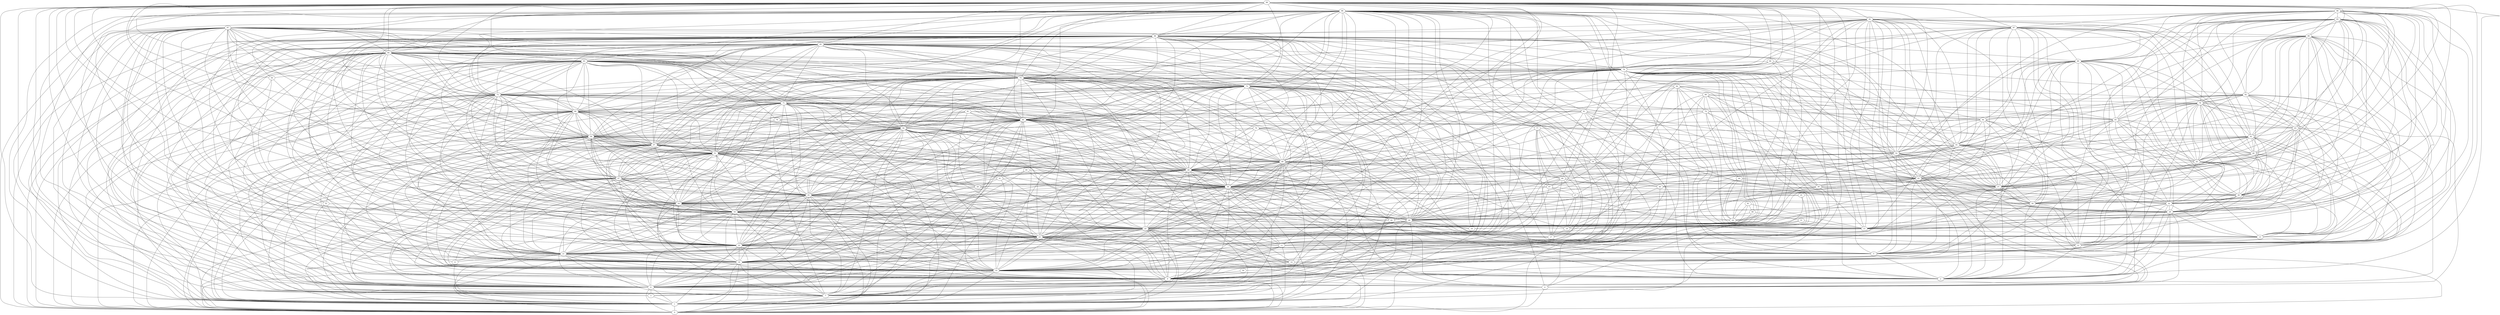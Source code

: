 digraph "sensornet-topology" {
label = "";
rankdir="BT";"0"->"1" [arrowhead = "both"] 
"0"->"4" [arrowhead = "both"] 
"0"->"7" [arrowhead = "both"] 
"0"->"8" [arrowhead = "both"] 
"0"->"9" [arrowhead = "both"] 
"0"->"10" [arrowhead = "both"] 
"0"->"16" [arrowhead = "both"] 
"0"->"21" [arrowhead = "both"] 
"0"->"22" [arrowhead = "both"] 
"0"->"23" [arrowhead = "both"] 
"0"->"25" [arrowhead = "both"] 
"0"->"33" [arrowhead = "both"] 
"0"->"34" [arrowhead = "both"] 
"0"->"35" [arrowhead = "both"] 
"0"->"38" [arrowhead = "both"] 
"0"->"47" [arrowhead = "both"] 
"0"->"51" [arrowhead = "both"] 
"0"->"54" [arrowhead = "both"] 
"0"->"55" [arrowhead = "both"] 
"0"->"57" [arrowhead = "both"] 
"0"->"58" [arrowhead = "both"] 
"0"->"59" [arrowhead = "both"] 
"0"->"60" [arrowhead = "both"] 
"0"->"66" [arrowhead = "both"] 
"0"->"71" [arrowhead = "both"] 
"0"->"72" [arrowhead = "both"] 
"0"->"73" [arrowhead = "both"] 
"0"->"75" [arrowhead = "both"] 
"0"->"83" [arrowhead = "both"] 
"0"->"84" [arrowhead = "both"] 
"0"->"85" [arrowhead = "both"] 
"0"->"88" [arrowhead = "both"] 
"0"->"97" [arrowhead = "both"] 
"1"->"3" [arrowhead = "both"] 
"1"->"7" [arrowhead = "both"] 
"1"->"8" [arrowhead = "both"] 
"1"->"9" [arrowhead = "both"] 
"1"->"10" [arrowhead = "both"] 
"1"->"11" [arrowhead = "both"] 
"1"->"16" [arrowhead = "both"] 
"1"->"21" [arrowhead = "both"] 
"1"->"22" [arrowhead = "both"] 
"1"->"23" [arrowhead = "both"] 
"1"->"25" [arrowhead = "both"] 
"1"->"26" [arrowhead = "both"] 
"1"->"33" [arrowhead = "both"] 
"1"->"34" [arrowhead = "both"] 
"1"->"35" [arrowhead = "both"] 
"1"->"38" [arrowhead = "both"] 
"1"->"41" [arrowhead = "both"] 
"1"->"47" [arrowhead = "both"] 
"1"->"48" [arrowhead = "both"] 
"1"->"49" [arrowhead = "both"] 
"1"->"57" [arrowhead = "both"] 
"1"->"58" [arrowhead = "both"] 
"1"->"59" [arrowhead = "both"] 
"1"->"60" [arrowhead = "both"] 
"1"->"61" [arrowhead = "both"] 
"1"->"66" [arrowhead = "both"] 
"1"->"71" [arrowhead = "both"] 
"1"->"72" [arrowhead = "both"] 
"1"->"73" [arrowhead = "both"] 
"1"->"75" [arrowhead = "both"] 
"1"->"76" [arrowhead = "both"] 
"1"->"83" [arrowhead = "both"] 
"1"->"84" [arrowhead = "both"] 
"1"->"85" [arrowhead = "both"] 
"1"->"88" [arrowhead = "both"] 
"1"->"97" [arrowhead = "both"] 
"1"->"98" [arrowhead = "both"] 
"1"->"99" [arrowhead = "both"] 
"2"->"5" [arrowhead = "both"] 
"2"->"10" [arrowhead = "both"] 
"2"->"12" [arrowhead = "both"] 
"2"->"25" [arrowhead = "both"] 
"2"->"26" [arrowhead = "both"] 
"2"->"28" [arrowhead = "both"] 
"2"->"30" [arrowhead = "both"] 
"2"->"32" [arrowhead = "both"] 
"2"->"37" [arrowhead = "both"] 
"2"->"38" [arrowhead = "both"] 
"2"->"42" [arrowhead = "both"] 
"2"->"48" [arrowhead = "both"] 
"2"->"49" [arrowhead = "both"] 
"2"->"55" [arrowhead = "both"] 
"2"->"60" [arrowhead = "both"] 
"2"->"62" [arrowhead = "both"] 
"2"->"75" [arrowhead = "both"] 
"2"->"76" [arrowhead = "both"] 
"2"->"80" [arrowhead = "both"] 
"2"->"87" [arrowhead = "both"] 
"2"->"88" [arrowhead = "both"] 
"2"->"92" [arrowhead = "both"] 
"2"->"98" [arrowhead = "both"] 
"2"->"99" [arrowhead = "both"] 
"3"->"6" [arrowhead = "both"] 
"3"->"8" [arrowhead = "both"] 
"3"->"51" [arrowhead = "both"] 
"3"->"56" [arrowhead = "both"] 
"3"->"94" [arrowhead = "both"] 
"3"->"95" [arrowhead = "both"] 
"4"->"9" [arrowhead = "both"] 
"4"->"20" [arrowhead = "both"] 
"4"->"23" [arrowhead = "both"] 
"4"->"28" [arrowhead = "both"] 
"4"->"31" [arrowhead = "both"] 
"4"->"40" [arrowhead = "both"] 
"4"->"42" [arrowhead = "both"] 
"4"->"52" [arrowhead = "both"] 
"4"->"59" [arrowhead = "both"] 
"4"->"70" [arrowhead = "both"] 
"4"->"73" [arrowhead = "both"] 
"4"->"78" [arrowhead = "both"] 
"4"->"92" [arrowhead = "both"] 
"5"->"12" [arrowhead = "both"] 
"5"->"25" [arrowhead = "both"] 
"5"->"26" [arrowhead = "both"] 
"5"->"30" [arrowhead = "both"] 
"5"->"37" [arrowhead = "both"] 
"5"->"38" [arrowhead = "both"] 
"5"->"42" [arrowhead = "both"] 
"5"->"44" [arrowhead = "both"] 
"5"->"48" [arrowhead = "both"] 
"5"->"49" [arrowhead = "both"] 
"5"->"52" [arrowhead = "both"] 
"5"->"62" [arrowhead = "both"] 
"5"->"72" [arrowhead = "both"] 
"5"->"75" [arrowhead = "both"] 
"5"->"76" [arrowhead = "both"] 
"5"->"80" [arrowhead = "both"] 
"5"->"87" [arrowhead = "both"] 
"5"->"88" [arrowhead = "both"] 
"5"->"92" [arrowhead = "both"] 
"5"->"98" [arrowhead = "both"] 
"5"->"99" [arrowhead = "both"] 
"6"->"21" [arrowhead = "both"] 
"6"->"33" [arrowhead = "both"] 
"6"->"51" [arrowhead = "both"] 
"6"->"53" [arrowhead = "both"] 
"7"->"8" [arrowhead = "both"] 
"7"->"9" [arrowhead = "both"] 
"7"->"10" [arrowhead = "both"] 
"7"->"16" [arrowhead = "both"] 
"7"->"21" [arrowhead = "both"] 
"7"->"22" [arrowhead = "both"] 
"7"->"23" [arrowhead = "both"] 
"7"->"25" [arrowhead = "both"] 
"7"->"26" [arrowhead = "both"] 
"7"->"33" [arrowhead = "both"] 
"7"->"34" [arrowhead = "both"] 
"7"->"35" [arrowhead = "both"] 
"7"->"38" [arrowhead = "both"] 
"7"->"47" [arrowhead = "both"] 
"7"->"48" [arrowhead = "both"] 
"7"->"49" [arrowhead = "both"] 
"7"->"51" [arrowhead = "both"] 
"7"->"58" [arrowhead = "both"] 
"7"->"59" [arrowhead = "both"] 
"7"->"60" [arrowhead = "both"] 
"7"->"66" [arrowhead = "both"] 
"7"->"71" [arrowhead = "both"] 
"7"->"72" [arrowhead = "both"] 
"7"->"73" [arrowhead = "both"] 
"7"->"75" [arrowhead = "both"] 
"7"->"76" [arrowhead = "both"] 
"7"->"77" [arrowhead = "both"] 
"7"->"83" [arrowhead = "both"] 
"7"->"84" [arrowhead = "both"] 
"7"->"85" [arrowhead = "both"] 
"7"->"88" [arrowhead = "both"] 
"7"->"97" [arrowhead = "both"] 
"7"->"98" [arrowhead = "both"] 
"7"->"99" [arrowhead = "both"] 
"8"->"9" [arrowhead = "both"] 
"8"->"10" [arrowhead = "both"] 
"8"->"16" [arrowhead = "both"] 
"8"->"20" [arrowhead = "both"] 
"8"->"21" [arrowhead = "both"] 
"8"->"22" [arrowhead = "both"] 
"8"->"23" [arrowhead = "both"] 
"8"->"25" [arrowhead = "both"] 
"8"->"29" [arrowhead = "both"] 
"8"->"33" [arrowhead = "both"] 
"8"->"34" [arrowhead = "both"] 
"8"->"35" [arrowhead = "both"] 
"8"->"38" [arrowhead = "both"] 
"8"->"47" [arrowhead = "both"] 
"8"->"48" [arrowhead = "both"] 
"8"->"49" [arrowhead = "both"] 
"8"->"51" [arrowhead = "both"] 
"8"->"53" [arrowhead = "both"] 
"8"->"57" [arrowhead = "both"] 
"8"->"59" [arrowhead = "both"] 
"8"->"60" [arrowhead = "both"] 
"8"->"66" [arrowhead = "both"] 
"8"->"70" [arrowhead = "both"] 
"8"->"71" [arrowhead = "both"] 
"8"->"72" [arrowhead = "both"] 
"8"->"73" [arrowhead = "both"] 
"8"->"75" [arrowhead = "both"] 
"8"->"78" [arrowhead = "both"] 
"8"->"83" [arrowhead = "both"] 
"8"->"84" [arrowhead = "both"] 
"8"->"85" [arrowhead = "both"] 
"8"->"87" [arrowhead = "both"] 
"8"->"88" [arrowhead = "both"] 
"8"->"97" [arrowhead = "both"] 
"8"->"98" [arrowhead = "both"] 
"8"->"99" [arrowhead = "both"] 
"9"->"10" [arrowhead = "both"] 
"9"->"11" [arrowhead = "both"] 
"9"->"14" [arrowhead = "both"] 
"9"->"16" [arrowhead = "both"] 
"9"->"21" [arrowhead = "both"] 
"9"->"22" [arrowhead = "both"] 
"9"->"23" [arrowhead = "both"] 
"9"->"25" [arrowhead = "both"] 
"9"->"26" [arrowhead = "both"] 
"9"->"33" [arrowhead = "both"] 
"9"->"34" [arrowhead = "both"] 
"9"->"35" [arrowhead = "both"] 
"9"->"38" [arrowhead = "both"] 
"9"->"47" [arrowhead = "both"] 
"9"->"48" [arrowhead = "both"] 
"9"->"49" [arrowhead = "both"] 
"9"->"50" [arrowhead = "both"] 
"9"->"51" [arrowhead = "both"] 
"9"->"54" [arrowhead = "both"] 
"9"->"57" [arrowhead = "both"] 
"9"->"58" [arrowhead = "both"] 
"9"->"60" [arrowhead = "both"] 
"9"->"61" [arrowhead = "both"] 
"9"->"63" [arrowhead = "both"] 
"9"->"64" [arrowhead = "both"] 
"9"->"66" [arrowhead = "both"] 
"9"->"71" [arrowhead = "both"] 
"9"->"72" [arrowhead = "both"] 
"9"->"73" [arrowhead = "both"] 
"9"->"75" [arrowhead = "both"] 
"9"->"76" [arrowhead = "both"] 
"9"->"83" [arrowhead = "both"] 
"9"->"84" [arrowhead = "both"] 
"9"->"85" [arrowhead = "both"] 
"9"->"88" [arrowhead = "both"] 
"9"->"97" [arrowhead = "both"] 
"9"->"98" [arrowhead = "both"] 
"9"->"99" [arrowhead = "both"] 
"10"->"11" [arrowhead = "both"] 
"10"->"16" [arrowhead = "both"] 
"10"->"17" [arrowhead = "both"] 
"10"->"21" [arrowhead = "both"] 
"10"->"22" [arrowhead = "both"] 
"10"->"23" [arrowhead = "both"] 
"10"->"25" [arrowhead = "both"] 
"10"->"26" [arrowhead = "both"] 
"10"->"33" [arrowhead = "both"] 
"10"->"34" [arrowhead = "both"] 
"10"->"35" [arrowhead = "both"] 
"10"->"38" [arrowhead = "both"] 
"10"->"41" [arrowhead = "both"] 
"10"->"47" [arrowhead = "both"] 
"10"->"48" [arrowhead = "both"] 
"10"->"49" [arrowhead = "both"] 
"10"->"51" [arrowhead = "both"] 
"10"->"52" [arrowhead = "both"] 
"10"->"57" [arrowhead = "both"] 
"10"->"58" [arrowhead = "both"] 
"10"->"59" [arrowhead = "both"] 
"10"->"61" [arrowhead = "both"] 
"10"->"66" [arrowhead = "both"] 
"10"->"68" [arrowhead = "both"] 
"10"->"71" [arrowhead = "both"] 
"10"->"72" [arrowhead = "both"] 
"10"->"73" [arrowhead = "both"] 
"10"->"75" [arrowhead = "both"] 
"10"->"76" [arrowhead = "both"] 
"10"->"83" [arrowhead = "both"] 
"10"->"84" [arrowhead = "both"] 
"10"->"85" [arrowhead = "both"] 
"10"->"88" [arrowhead = "both"] 
"10"->"97" [arrowhead = "both"] 
"10"->"98" [arrowhead = "both"] 
"10"->"99" [arrowhead = "both"] 
"11"->"15" [arrowhead = "both"] 
"11"->"23" [arrowhead = "both"] 
"11"->"32" [arrowhead = "both"] 
"11"->"48" [arrowhead = "both"] 
"11"->"51" [arrowhead = "both"] 
"11"->"59" [arrowhead = "both"] 
"11"->"60" [arrowhead = "both"] 
"11"->"73" [arrowhead = "both"] 
"11"->"86" [arrowhead = "both"] 
"11"->"92" [arrowhead = "both"] 
"11"->"98" [arrowhead = "both"] 
"12"->"13" [arrowhead = "both"] 
"12"->"27" [arrowhead = "both"] 
"12"->"30" [arrowhead = "both"] 
"12"->"36" [arrowhead = "both"] 
"12"->"37" [arrowhead = "both"] 
"12"->"42" [arrowhead = "both"] 
"12"->"43" [arrowhead = "both"] 
"12"->"46" [arrowhead = "both"] 
"12"->"52" [arrowhead = "both"] 
"12"->"55" [arrowhead = "both"] 
"12"->"63" [arrowhead = "both"] 
"12"->"80" [arrowhead = "both"] 
"12"->"85" [arrowhead = "both"] 
"12"->"86" [arrowhead = "both"] 
"12"->"87" [arrowhead = "both"] 
"12"->"91" [arrowhead = "both"] 
"12"->"92" [arrowhead = "both"] 
"12"->"93" [arrowhead = "both"] 
"12"->"96" [arrowhead = "both"] 
"13"->"15" [arrowhead = "both"] 
"13"->"28" [arrowhead = "both"] 
"13"->"29" [arrowhead = "both"] 
"13"->"32" [arrowhead = "both"] 
"13"->"36" [arrowhead = "both"] 
"13"->"38" [arrowhead = "both"] 
"13"->"43" [arrowhead = "both"] 
"13"->"46" [arrowhead = "both"] 
"13"->"62" [arrowhead = "both"] 
"13"->"65" [arrowhead = "both"] 
"13"->"71" [arrowhead = "both"] 
"13"->"78" [arrowhead = "both"] 
"13"->"82" [arrowhead = "both"] 
"13"->"84" [arrowhead = "both"] 
"13"->"86" [arrowhead = "both"] 
"13"->"93" [arrowhead = "both"] 
"13"->"96" [arrowhead = "both"] 
"14"->"21" [arrowhead = "both"] 
"14"->"23" [arrowhead = "both"] 
"14"->"28" [arrowhead = "both"] 
"14"->"32" [arrowhead = "both"] 
"14"->"43" [arrowhead = "both"] 
"14"->"59" [arrowhead = "both"] 
"14"->"60" [arrowhead = "both"] 
"14"->"71" [arrowhead = "both"] 
"14"->"73" [arrowhead = "both"] 
"14"->"78" [arrowhead = "both"] 
"14"->"93" [arrowhead = "both"] 
"15"->"24" [arrowhead = "both"] 
"15"->"28" [arrowhead = "both"] 
"15"->"31" [arrowhead = "both"] 
"15"->"32" [arrowhead = "both"] 
"15"->"33" [arrowhead = "both"] 
"15"->"36" [arrowhead = "both"] 
"15"->"39" [arrowhead = "both"] 
"15"->"43" [arrowhead = "both"] 
"15"->"44" [arrowhead = "both"] 
"15"->"63" [arrowhead = "both"] 
"15"->"66" [arrowhead = "both"] 
"15"->"74" [arrowhead = "both"] 
"15"->"78" [arrowhead = "both"] 
"15"->"81" [arrowhead = "both"] 
"15"->"82" [arrowhead = "both"] 
"15"->"86" [arrowhead = "both"] 
"15"->"89" [arrowhead = "both"] 
"15"->"92" [arrowhead = "both"] 
"15"->"93" [arrowhead = "both"] 
"15"->"94" [arrowhead = "both"] 
"15"->"99" [arrowhead = "both"] 
"16"->"21" [arrowhead = "both"] 
"16"->"22" [arrowhead = "both"] 
"16"->"23" [arrowhead = "both"] 
"16"->"25" [arrowhead = "both"] 
"16"->"26" [arrowhead = "both"] 
"16"->"29" [arrowhead = "both"] 
"16"->"33" [arrowhead = "both"] 
"16"->"34" [arrowhead = "both"] 
"16"->"35" [arrowhead = "both"] 
"16"->"38" [arrowhead = "both"] 
"16"->"39" [arrowhead = "both"] 
"16"->"47" [arrowhead = "both"] 
"16"->"48" [arrowhead = "both"] 
"16"->"49" [arrowhead = "both"] 
"16"->"51" [arrowhead = "both"] 
"16"->"57" [arrowhead = "both"] 
"16"->"58" [arrowhead = "both"] 
"16"->"59" [arrowhead = "both"] 
"16"->"60" [arrowhead = "both"] 
"16"->"71" [arrowhead = "both"] 
"16"->"72" [arrowhead = "both"] 
"16"->"73" [arrowhead = "both"] 
"16"->"75" [arrowhead = "both"] 
"16"->"76" [arrowhead = "both"] 
"16"->"78" [arrowhead = "both"] 
"16"->"83" [arrowhead = "both"] 
"16"->"84" [arrowhead = "both"] 
"16"->"85" [arrowhead = "both"] 
"16"->"88" [arrowhead = "both"] 
"16"->"97" [arrowhead = "both"] 
"16"->"98" [arrowhead = "both"] 
"16"->"99" [arrowhead = "both"] 
"17"->"19" [arrowhead = "both"] 
"17"->"25" [arrowhead = "both"] 
"17"->"27" [arrowhead = "both"] 
"17"->"45" [arrowhead = "both"] 
"17"->"69" [arrowhead = "both"] 
"17"->"77" [arrowhead = "both"] 
"17"->"94" [arrowhead = "both"] 
"17"->"95" [arrowhead = "both"] 
"18"->"26" [arrowhead = "both"] 
"18"->"31" [arrowhead = "both"] 
"18"->"75" [arrowhead = "both"] 
"18"->"81" [arrowhead = "both"] 
"18"->"85" [arrowhead = "both"] 
"18"->"91" [arrowhead = "both"] 
"19"->"20" [arrowhead = "both"] 
"19"->"27" [arrowhead = "both"] 
"19"->"36" [arrowhead = "both"] 
"19"->"40" [arrowhead = "both"] 
"19"->"67" [arrowhead = "both"] 
"19"->"70" [arrowhead = "both"] 
"19"->"77" [arrowhead = "both"] 
"19"->"82" [arrowhead = "both"] 
"19"->"90" [arrowhead = "both"] 
"20"->"33" [arrowhead = "both"] 
"20"->"48" [arrowhead = "both"] 
"20"->"54" [arrowhead = "both"] 
"20"->"58" [arrowhead = "both"] 
"20"->"63" [arrowhead = "both"] 
"20"->"69" [arrowhead = "both"] 
"20"->"83" [arrowhead = "both"] 
"20"->"96" [arrowhead = "both"] 
"21"->"22" [arrowhead = "both"] 
"21"->"23" [arrowhead = "both"] 
"21"->"25" [arrowhead = "both"] 
"21"->"33" [arrowhead = "both"] 
"21"->"34" [arrowhead = "both"] 
"21"->"35" [arrowhead = "both"] 
"21"->"38" [arrowhead = "both"] 
"21"->"47" [arrowhead = "both"] 
"21"->"51" [arrowhead = "both"] 
"21"->"57" [arrowhead = "both"] 
"21"->"58" [arrowhead = "both"] 
"21"->"59" [arrowhead = "both"] 
"21"->"60" [arrowhead = "both"] 
"21"->"64" [arrowhead = "both"] 
"21"->"66" [arrowhead = "both"] 
"21"->"72" [arrowhead = "both"] 
"21"->"73" [arrowhead = "both"] 
"21"->"75" [arrowhead = "both"] 
"21"->"80" [arrowhead = "both"] 
"21"->"83" [arrowhead = "both"] 
"21"->"84" [arrowhead = "both"] 
"21"->"85" [arrowhead = "both"] 
"21"->"88" [arrowhead = "both"] 
"21"->"97" [arrowhead = "both"] 
"22"->"23" [arrowhead = "both"] 
"22"->"25" [arrowhead = "both"] 
"22"->"26" [arrowhead = "both"] 
"22"->"33" [arrowhead = "both"] 
"22"->"34" [arrowhead = "both"] 
"22"->"35" [arrowhead = "both"] 
"22"->"38" [arrowhead = "both"] 
"22"->"47" [arrowhead = "both"] 
"22"->"48" [arrowhead = "both"] 
"22"->"49" [arrowhead = "both"] 
"22"->"51" [arrowhead = "both"] 
"22"->"57" [arrowhead = "both"] 
"22"->"58" [arrowhead = "both"] 
"22"->"59" [arrowhead = "both"] 
"22"->"60" [arrowhead = "both"] 
"22"->"66" [arrowhead = "both"] 
"22"->"69" [arrowhead = "both"] 
"22"->"71" [arrowhead = "both"] 
"22"->"73" [arrowhead = "both"] 
"22"->"75" [arrowhead = "both"] 
"22"->"76" [arrowhead = "both"] 
"22"->"83" [arrowhead = "both"] 
"22"->"84" [arrowhead = "both"] 
"22"->"85" [arrowhead = "both"] 
"22"->"88" [arrowhead = "both"] 
"22"->"89" [arrowhead = "both"] 
"22"->"91" [arrowhead = "both"] 
"22"->"97" [arrowhead = "both"] 
"22"->"98" [arrowhead = "both"] 
"22"->"99" [arrowhead = "both"] 
"23"->"25" [arrowhead = "both"] 
"23"->"26" [arrowhead = "both"] 
"23"->"33" [arrowhead = "both"] 
"23"->"34" [arrowhead = "both"] 
"23"->"35" [arrowhead = "both"] 
"23"->"38" [arrowhead = "both"] 
"23"->"45" [arrowhead = "both"] 
"23"->"47" [arrowhead = "both"] 
"23"->"48" [arrowhead = "both"] 
"23"->"49" [arrowhead = "both"] 
"23"->"51" [arrowhead = "both"] 
"23"->"54" [arrowhead = "both"] 
"23"->"57" [arrowhead = "both"] 
"23"->"58" [arrowhead = "both"] 
"23"->"59" [arrowhead = "both"] 
"23"->"60" [arrowhead = "both"] 
"23"->"61" [arrowhead = "both"] 
"23"->"64" [arrowhead = "both"] 
"23"->"66" [arrowhead = "both"] 
"23"->"71" [arrowhead = "both"] 
"23"->"72" [arrowhead = "both"] 
"23"->"75" [arrowhead = "both"] 
"23"->"76" [arrowhead = "both"] 
"23"->"83" [arrowhead = "both"] 
"23"->"84" [arrowhead = "both"] 
"23"->"85" [arrowhead = "both"] 
"23"->"88" [arrowhead = "both"] 
"23"->"94" [arrowhead = "both"] 
"23"->"97" [arrowhead = "both"] 
"23"->"98" [arrowhead = "both"] 
"23"->"99" [arrowhead = "both"] 
"24"->"28" [arrowhead = "both"] 
"24"->"34" [arrowhead = "both"] 
"24"->"39" [arrowhead = "both"] 
"24"->"44" [arrowhead = "both"] 
"24"->"51" [arrowhead = "both"] 
"24"->"65" [arrowhead = "both"] 
"24"->"78" [arrowhead = "both"] 
"24"->"81" [arrowhead = "both"] 
"24"->"89" [arrowhead = "both"] 
"24"->"94" [arrowhead = "both"] 
"25"->"26" [arrowhead = "both"] 
"25"->"33" [arrowhead = "both"] 
"25"->"34" [arrowhead = "both"] 
"25"->"35" [arrowhead = "both"] 
"25"->"38" [arrowhead = "both"] 
"25"->"42" [arrowhead = "both"] 
"25"->"47" [arrowhead = "both"] 
"25"->"48" [arrowhead = "both"] 
"25"->"49" [arrowhead = "both"] 
"25"->"51" [arrowhead = "both"] 
"25"->"52" [arrowhead = "both"] 
"25"->"55" [arrowhead = "both"] 
"25"->"57" [arrowhead = "both"] 
"25"->"58" [arrowhead = "both"] 
"25"->"59" [arrowhead = "both"] 
"25"->"60" [arrowhead = "both"] 
"25"->"66" [arrowhead = "both"] 
"25"->"67" [arrowhead = "both"] 
"25"->"71" [arrowhead = "both"] 
"25"->"72" [arrowhead = "both"] 
"25"->"73" [arrowhead = "both"] 
"25"->"76" [arrowhead = "both"] 
"25"->"83" [arrowhead = "both"] 
"25"->"84" [arrowhead = "both"] 
"25"->"85" [arrowhead = "both"] 
"25"->"88" [arrowhead = "both"] 
"25"->"90" [arrowhead = "both"] 
"25"->"92" [arrowhead = "both"] 
"25"->"97" [arrowhead = "both"] 
"25"->"98" [arrowhead = "both"] 
"25"->"99" [arrowhead = "both"] 
"26"->"30" [arrowhead = "both"] 
"26"->"33" [arrowhead = "both"] 
"26"->"35" [arrowhead = "both"] 
"26"->"37" [arrowhead = "both"] 
"26"->"38" [arrowhead = "both"] 
"26"->"39" [arrowhead = "both"] 
"26"->"42" [arrowhead = "both"] 
"26"->"48" [arrowhead = "both"] 
"26"->"49" [arrowhead = "both"] 
"26"->"51" [arrowhead = "both"] 
"26"->"52" [arrowhead = "both"] 
"26"->"55" [arrowhead = "both"] 
"26"->"57" [arrowhead = "both"] 
"26"->"59" [arrowhead = "both"] 
"26"->"60" [arrowhead = "both"] 
"26"->"66" [arrowhead = "both"] 
"26"->"68" [arrowhead = "both"] 
"26"->"72" [arrowhead = "both"] 
"26"->"73" [arrowhead = "both"] 
"26"->"75" [arrowhead = "both"] 
"26"->"80" [arrowhead = "both"] 
"26"->"83" [arrowhead = "both"] 
"26"->"85" [arrowhead = "both"] 
"26"->"87" [arrowhead = "both"] 
"26"->"88" [arrowhead = "both"] 
"26"->"92" [arrowhead = "both"] 
"26"->"98" [arrowhead = "both"] 
"26"->"99" [arrowhead = "both"] 
"27"->"38" [arrowhead = "both"] 
"27"->"62" [arrowhead = "both"] 
"27"->"67" [arrowhead = "both"] 
"27"->"69" [arrowhead = "both"] 
"27"->"89" [arrowhead = "both"] 
"28"->"32" [arrowhead = "both"] 
"28"->"36" [arrowhead = "both"] 
"28"->"39" [arrowhead = "both"] 
"28"->"43" [arrowhead = "both"] 
"28"->"46" [arrowhead = "both"] 
"28"->"53" [arrowhead = "both"] 
"28"->"54" [arrowhead = "both"] 
"28"->"58" [arrowhead = "both"] 
"28"->"63" [arrowhead = "both"] 
"28"->"64" [arrowhead = "both"] 
"28"->"65" [arrowhead = "both"] 
"28"->"74" [arrowhead = "both"] 
"28"->"82" [arrowhead = "both"] 
"28"->"86" [arrowhead = "both"] 
"28"->"89" [arrowhead = "both"] 
"28"->"93" [arrowhead = "both"] 
"28"->"96" [arrowhead = "both"] 
"29"->"41" [arrowhead = "both"] 
"29"->"47" [arrowhead = "both"] 
"29"->"58" [arrowhead = "both"] 
"29"->"59" [arrowhead = "both"] 
"29"->"63" [arrowhead = "both"] 
"29"->"80" [arrowhead = "both"] 
"29"->"91" [arrowhead = "both"] 
"30"->"36" [arrowhead = "both"] 
"30"->"37" [arrowhead = "both"] 
"30"->"38" [arrowhead = "both"] 
"30"->"42" [arrowhead = "both"] 
"30"->"43" [arrowhead = "both"] 
"30"->"46" [arrowhead = "both"] 
"30"->"52" [arrowhead = "both"] 
"30"->"55" [arrowhead = "both"] 
"30"->"62" [arrowhead = "both"] 
"30"->"66" [arrowhead = "both"] 
"30"->"76" [arrowhead = "both"] 
"30"->"86" [arrowhead = "both"] 
"30"->"87" [arrowhead = "both"] 
"30"->"92" [arrowhead = "both"] 
"30"->"93" [arrowhead = "both"] 
"30"->"96" [arrowhead = "both"] 
"31"->"68" [arrowhead = "both"] 
"32"->"36" [arrowhead = "both"] 
"32"->"40" [arrowhead = "both"] 
"32"->"43" [arrowhead = "both"] 
"32"->"46" [arrowhead = "both"] 
"32"->"52" [arrowhead = "both"] 
"32"->"61" [arrowhead = "both"] 
"32"->"63" [arrowhead = "both"] 
"32"->"64" [arrowhead = "both"] 
"32"->"65" [arrowhead = "both"] 
"32"->"71" [arrowhead = "both"] 
"32"->"78" [arrowhead = "both"] 
"32"->"86" [arrowhead = "both"] 
"32"->"93" [arrowhead = "both"] 
"32"->"96" [arrowhead = "both"] 
"33"->"34" [arrowhead = "both"] 
"33"->"35" [arrowhead = "both"] 
"33"->"38" [arrowhead = "both"] 
"33"->"47" [arrowhead = "both"] 
"33"->"48" [arrowhead = "both"] 
"33"->"49" [arrowhead = "both"] 
"33"->"51" [arrowhead = "both"] 
"33"->"56" [arrowhead = "both"] 
"33"->"57" [arrowhead = "both"] 
"33"->"58" [arrowhead = "both"] 
"33"->"59" [arrowhead = "both"] 
"33"->"60" [arrowhead = "both"] 
"33"->"65" [arrowhead = "both"] 
"33"->"66" [arrowhead = "both"] 
"33"->"70" [arrowhead = "both"] 
"33"->"71" [arrowhead = "both"] 
"33"->"72" [arrowhead = "both"] 
"33"->"73" [arrowhead = "both"] 
"33"->"75" [arrowhead = "both"] 
"33"->"76" [arrowhead = "both"] 
"33"->"84" [arrowhead = "both"] 
"33"->"85" [arrowhead = "both"] 
"33"->"88" [arrowhead = "both"] 
"33"->"97" [arrowhead = "both"] 
"33"->"98" [arrowhead = "both"] 
"33"->"99" [arrowhead = "both"] 
"34"->"35" [arrowhead = "both"] 
"34"->"38" [arrowhead = "both"] 
"34"->"45" [arrowhead = "both"] 
"34"->"47" [arrowhead = "both"] 
"34"->"48" [arrowhead = "both"] 
"34"->"49" [arrowhead = "both"] 
"34"->"51" [arrowhead = "both"] 
"34"->"57" [arrowhead = "both"] 
"34"->"58" [arrowhead = "both"] 
"34"->"59" [arrowhead = "both"] 
"34"->"60" [arrowhead = "both"] 
"34"->"66" [arrowhead = "both"] 
"34"->"71" [arrowhead = "both"] 
"34"->"72" [arrowhead = "both"] 
"34"->"73" [arrowhead = "both"] 
"34"->"74" [arrowhead = "both"] 
"34"->"75" [arrowhead = "both"] 
"34"->"83" [arrowhead = "both"] 
"34"->"85" [arrowhead = "both"] 
"34"->"88" [arrowhead = "both"] 
"34"->"97" [arrowhead = "both"] 
"34"->"98" [arrowhead = "both"] 
"34"->"99" [arrowhead = "both"] 
"35"->"38" [arrowhead = "both"] 
"35"->"41" [arrowhead = "both"] 
"35"->"47" [arrowhead = "both"] 
"35"->"48" [arrowhead = "both"] 
"35"->"49" [arrowhead = "both"] 
"35"->"51" [arrowhead = "both"] 
"35"->"57" [arrowhead = "both"] 
"35"->"58" [arrowhead = "both"] 
"35"->"59" [arrowhead = "both"] 
"35"->"60" [arrowhead = "both"] 
"35"->"66" [arrowhead = "both"] 
"35"->"71" [arrowhead = "both"] 
"35"->"72" [arrowhead = "both"] 
"35"->"73" [arrowhead = "both"] 
"35"->"75" [arrowhead = "both"] 
"35"->"76" [arrowhead = "both"] 
"35"->"83" [arrowhead = "both"] 
"35"->"84" [arrowhead = "both"] 
"35"->"88" [arrowhead = "both"] 
"35"->"97" [arrowhead = "both"] 
"35"->"98" [arrowhead = "both"] 
"35"->"99" [arrowhead = "both"] 
"36"->"37" [arrowhead = "both"] 
"36"->"39" [arrowhead = "both"] 
"36"->"43" [arrowhead = "both"] 
"36"->"46" [arrowhead = "both"] 
"36"->"62" [arrowhead = "both"] 
"36"->"63" [arrowhead = "both"] 
"36"->"65" [arrowhead = "both"] 
"36"->"69" [arrowhead = "both"] 
"36"->"78" [arrowhead = "both"] 
"36"->"80" [arrowhead = "both"] 
"36"->"82" [arrowhead = "both"] 
"36"->"87" [arrowhead = "both"] 
"36"->"93" [arrowhead = "both"] 
"36"->"96" [arrowhead = "both"] 
"37"->"41" [arrowhead = "both"] 
"37"->"42" [arrowhead = "both"] 
"37"->"43" [arrowhead = "both"] 
"37"->"46" [arrowhead = "both"] 
"37"->"48" [arrowhead = "both"] 
"37"->"49" [arrowhead = "both"] 
"37"->"52" [arrowhead = "both"] 
"37"->"55" [arrowhead = "both"] 
"37"->"62" [arrowhead = "both"] 
"37"->"76" [arrowhead = "both"] 
"37"->"80" [arrowhead = "both"] 
"37"->"86" [arrowhead = "both"] 
"37"->"88" [arrowhead = "both"] 
"37"->"91" [arrowhead = "both"] 
"37"->"92" [arrowhead = "both"] 
"37"->"93" [arrowhead = "both"] 
"37"->"96" [arrowhead = "both"] 
"37"->"98" [arrowhead = "both"] 
"37"->"99" [arrowhead = "both"] 
"38"->"42" [arrowhead = "both"] 
"38"->"47" [arrowhead = "both"] 
"38"->"48" [arrowhead = "both"] 
"38"->"49" [arrowhead = "both"] 
"38"->"51" [arrowhead = "both"] 
"38"->"52" [arrowhead = "both"] 
"38"->"55" [arrowhead = "both"] 
"38"->"57" [arrowhead = "both"] 
"38"->"58" [arrowhead = "both"] 
"38"->"59" [arrowhead = "both"] 
"38"->"60" [arrowhead = "both"] 
"38"->"66" [arrowhead = "both"] 
"38"->"71" [arrowhead = "both"] 
"38"->"72" [arrowhead = "both"] 
"38"->"73" [arrowhead = "both"] 
"38"->"74" [arrowhead = "both"] 
"38"->"75" [arrowhead = "both"] 
"38"->"76" [arrowhead = "both"] 
"38"->"77" [arrowhead = "both"] 
"38"->"80" [arrowhead = "both"] 
"38"->"83" [arrowhead = "both"] 
"38"->"84" [arrowhead = "both"] 
"38"->"85" [arrowhead = "both"] 
"38"->"92" [arrowhead = "both"] 
"38"->"97" [arrowhead = "both"] 
"38"->"98" [arrowhead = "both"] 
"38"->"99" [arrowhead = "both"] 
"39"->"42" [arrowhead = "both"] 
"39"->"44" [arrowhead = "both"] 
"39"->"65" [arrowhead = "both"] 
"39"->"74" [arrowhead = "both"] 
"39"->"78" [arrowhead = "both"] 
"39"->"94" [arrowhead = "both"] 
"40"->"49" [arrowhead = "both"] 
"40"->"54" [arrowhead = "both"] 
"40"->"69" [arrowhead = "both"] 
"40"->"82" [arrowhead = "both"] 
"40"->"93" [arrowhead = "both"] 
"41"->"60" [arrowhead = "both"] 
"41"->"79" [arrowhead = "both"] 
"41"->"95" [arrowhead = "both"] 
"42"->"46" [arrowhead = "both"] 
"42"->"48" [arrowhead = "both"] 
"42"->"49" [arrowhead = "both"] 
"42"->"52" [arrowhead = "both"] 
"42"->"54" [arrowhead = "both"] 
"42"->"55" [arrowhead = "both"] 
"42"->"62" [arrowhead = "both"] 
"42"->"75" [arrowhead = "both"] 
"42"->"76" [arrowhead = "both"] 
"42"->"80" [arrowhead = "both"] 
"42"->"87" [arrowhead = "both"] 
"42"->"88" [arrowhead = "both"] 
"42"->"96" [arrowhead = "both"] 
"42"->"98" [arrowhead = "both"] 
"42"->"99" [arrowhead = "both"] 
"43"->"46" [arrowhead = "both"] 
"43"->"62" [arrowhead = "both"] 
"43"->"63" [arrowhead = "both"] 
"43"->"64" [arrowhead = "both"] 
"43"->"65" [arrowhead = "both"] 
"43"->"78" [arrowhead = "both"] 
"43"->"80" [arrowhead = "both"] 
"43"->"82" [arrowhead = "both"] 
"43"->"86" [arrowhead = "both"] 
"43"->"87" [arrowhead = "both"] 
"43"->"89" [arrowhead = "both"] 
"43"->"96" [arrowhead = "both"] 
"44"->"65" [arrowhead = "both"] 
"44"->"74" [arrowhead = "both"] 
"44"->"89" [arrowhead = "both"] 
"45"->"62" [arrowhead = "both"] 
"45"->"67" [arrowhead = "both"] 
"46"->"55" [arrowhead = "both"] 
"46"->"62" [arrowhead = "both"] 
"46"->"63" [arrowhead = "both"] 
"46"->"78" [arrowhead = "both"] 
"46"->"80" [arrowhead = "both"] 
"46"->"82" [arrowhead = "both"] 
"46"->"86" [arrowhead = "both"] 
"46"->"87" [arrowhead = "both"] 
"46"->"92" [arrowhead = "both"] 
"46"->"93" [arrowhead = "both"] 
"47"->"48" [arrowhead = "both"] 
"47"->"51" [arrowhead = "both"] 
"47"->"57" [arrowhead = "both"] 
"47"->"58" [arrowhead = "both"] 
"47"->"59" [arrowhead = "both"] 
"47"->"60" [arrowhead = "both"] 
"47"->"66" [arrowhead = "both"] 
"47"->"71" [arrowhead = "both"] 
"47"->"72" [arrowhead = "both"] 
"47"->"73" [arrowhead = "both"] 
"47"->"75" [arrowhead = "both"] 
"47"->"79" [arrowhead = "both"] 
"47"->"83" [arrowhead = "both"] 
"47"->"84" [arrowhead = "both"] 
"47"->"85" [arrowhead = "both"] 
"47"->"88" [arrowhead = "both"] 
"48"->"49" [arrowhead = "both"] 
"48"->"51" [arrowhead = "both"] 
"48"->"52" [arrowhead = "both"] 
"48"->"55" [arrowhead = "both"] 
"48"->"57" [arrowhead = "both"] 
"48"->"58" [arrowhead = "both"] 
"48"->"59" [arrowhead = "both"] 
"48"->"60" [arrowhead = "both"] 
"48"->"61" [arrowhead = "both"] 
"48"->"66" [arrowhead = "both"] 
"48"->"70" [arrowhead = "both"] 
"48"->"72" [arrowhead = "both"] 
"48"->"73" [arrowhead = "both"] 
"48"->"75" [arrowhead = "both"] 
"48"->"76" [arrowhead = "both"] 
"48"->"83" [arrowhead = "both"] 
"48"->"84" [arrowhead = "both"] 
"48"->"85" [arrowhead = "both"] 
"48"->"87" [arrowhead = "both"] 
"48"->"88" [arrowhead = "both"] 
"48"->"92" [arrowhead = "both"] 
"48"->"99" [arrowhead = "both"] 
"49"->"51" [arrowhead = "both"] 
"49"->"52" [arrowhead = "both"] 
"49"->"55" [arrowhead = "both"] 
"49"->"57" [arrowhead = "both"] 
"49"->"58" [arrowhead = "both"] 
"49"->"59" [arrowhead = "both"] 
"49"->"60" [arrowhead = "both"] 
"49"->"66" [arrowhead = "both"] 
"49"->"72" [arrowhead = "both"] 
"49"->"73" [arrowhead = "both"] 
"49"->"75" [arrowhead = "both"] 
"49"->"76" [arrowhead = "both"] 
"49"->"83" [arrowhead = "both"] 
"49"->"84" [arrowhead = "both"] 
"49"->"85" [arrowhead = "both"] 
"49"->"87" [arrowhead = "both"] 
"49"->"88" [arrowhead = "both"] 
"49"->"90" [arrowhead = "both"] 
"49"->"92" [arrowhead = "both"] 
"49"->"98" [arrowhead = "both"] 
"50"->"67" [arrowhead = "both"] 
"51"->"57" [arrowhead = "both"] 
"51"->"58" [arrowhead = "both"] 
"51"->"59" [arrowhead = "both"] 
"51"->"60" [arrowhead = "both"] 
"51"->"61" [arrowhead = "both"] 
"51"->"66" [arrowhead = "both"] 
"51"->"71" [arrowhead = "both"] 
"51"->"72" [arrowhead = "both"] 
"51"->"73" [arrowhead = "both"] 
"51"->"75" [arrowhead = "both"] 
"51"->"76" [arrowhead = "both"] 
"51"->"83" [arrowhead = "both"] 
"51"->"84" [arrowhead = "both"] 
"51"->"85" [arrowhead = "both"] 
"51"->"88" [arrowhead = "both"] 
"51"->"91" [arrowhead = "both"] 
"51"->"97" [arrowhead = "both"] 
"51"->"98" [arrowhead = "both"] 
"51"->"99" [arrowhead = "both"] 
"52"->"55" [arrowhead = "both"] 
"52"->"60" [arrowhead = "both"] 
"52"->"61" [arrowhead = "both"] 
"52"->"62" [arrowhead = "both"] 
"52"->"64" [arrowhead = "both"] 
"52"->"75" [arrowhead = "both"] 
"52"->"76" [arrowhead = "both"] 
"52"->"80" [arrowhead = "both"] 
"52"->"82" [arrowhead = "both"] 
"52"->"87" [arrowhead = "both"] 
"52"->"88" [arrowhead = "both"] 
"52"->"92" [arrowhead = "both"] 
"52"->"98" [arrowhead = "both"] 
"52"->"99" [arrowhead = "both"] 
"53"->"56" [arrowhead = "both"] 
"53"->"58" [arrowhead = "both"] 
"53"->"98" [arrowhead = "both"] 
"54"->"59" [arrowhead = "both"] 
"54"->"70" [arrowhead = "both"] 
"54"->"73" [arrowhead = "both"] 
"54"->"77" [arrowhead = "both"] 
"54"->"78" [arrowhead = "both"] 
"54"->"90" [arrowhead = "both"] 
"54"->"92" [arrowhead = "both"] 
"55"->"62" [arrowhead = "both"] 
"55"->"64" [arrowhead = "both"] 
"55"->"75" [arrowhead = "both"] 
"55"->"76" [arrowhead = "both"] 
"55"->"80" [arrowhead = "both"] 
"55"->"87" [arrowhead = "both"] 
"55"->"88" [arrowhead = "both"] 
"55"->"92" [arrowhead = "both"] 
"55"->"98" [arrowhead = "both"] 
"55"->"99" [arrowhead = "both"] 
"56"->"83" [arrowhead = "both"] 
"56"->"87" [arrowhead = "both"] 
"56"->"97" [arrowhead = "both"] 
"57"->"58" [arrowhead = "both"] 
"57"->"59" [arrowhead = "both"] 
"57"->"60" [arrowhead = "both"] 
"57"->"66" [arrowhead = "both"] 
"57"->"71" [arrowhead = "both"] 
"57"->"72" [arrowhead = "both"] 
"57"->"73" [arrowhead = "both"] 
"57"->"75" [arrowhead = "both"] 
"57"->"76" [arrowhead = "both"] 
"57"->"83" [arrowhead = "both"] 
"57"->"84" [arrowhead = "both"] 
"57"->"85" [arrowhead = "both"] 
"57"->"88" [arrowhead = "both"] 
"57"->"97" [arrowhead = "both"] 
"57"->"98" [arrowhead = "both"] 
"57"->"99" [arrowhead = "both"] 
"58"->"59" [arrowhead = "both"] 
"58"->"60" [arrowhead = "both"] 
"58"->"66" [arrowhead = "both"] 
"58"->"70" [arrowhead = "both"] 
"58"->"71" [arrowhead = "both"] 
"58"->"72" [arrowhead = "both"] 
"58"->"73" [arrowhead = "both"] 
"58"->"75" [arrowhead = "both"] 
"58"->"79" [arrowhead = "both"] 
"58"->"83" [arrowhead = "both"] 
"58"->"84" [arrowhead = "both"] 
"58"->"85" [arrowhead = "both"] 
"58"->"88" [arrowhead = "both"] 
"58"->"97" [arrowhead = "both"] 
"58"->"98" [arrowhead = "both"] 
"58"->"99" [arrowhead = "both"] 
"59"->"60" [arrowhead = "both"] 
"59"->"61" [arrowhead = "both"] 
"59"->"64" [arrowhead = "both"] 
"59"->"66" [arrowhead = "both"] 
"59"->"71" [arrowhead = "both"] 
"59"->"72" [arrowhead = "both"] 
"59"->"73" [arrowhead = "both"] 
"59"->"75" [arrowhead = "both"] 
"59"->"76" [arrowhead = "both"] 
"59"->"83" [arrowhead = "both"] 
"59"->"84" [arrowhead = "both"] 
"59"->"85" [arrowhead = "both"] 
"59"->"88" [arrowhead = "both"] 
"59"->"97" [arrowhead = "both"] 
"59"->"98" [arrowhead = "both"] 
"59"->"99" [arrowhead = "both"] 
"60"->"61" [arrowhead = "both"] 
"60"->"66" [arrowhead = "both"] 
"60"->"71" [arrowhead = "both"] 
"60"->"72" [arrowhead = "both"] 
"60"->"73" [arrowhead = "both"] 
"60"->"75" [arrowhead = "both"] 
"60"->"76" [arrowhead = "both"] 
"60"->"83" [arrowhead = "both"] 
"60"->"84" [arrowhead = "both"] 
"60"->"85" [arrowhead = "both"] 
"60"->"88" [arrowhead = "both"] 
"60"->"91" [arrowhead = "both"] 
"60"->"94" [arrowhead = "both"] 
"60"->"97" [arrowhead = "both"] 
"60"->"98" [arrowhead = "both"] 
"60"->"99" [arrowhead = "both"] 
"61"->"73" [arrowhead = "both"] 
"61"->"82" [arrowhead = "both"] 
"61"->"92" [arrowhead = "both"] 
"61"->"98" [arrowhead = "both"] 
"62"->"63" [arrowhead = "both"] 
"62"->"77" [arrowhead = "both"] 
"62"->"80" [arrowhead = "both"] 
"62"->"86" [arrowhead = "both"] 
"62"->"87" [arrowhead = "both"] 
"62"->"92" [arrowhead = "both"] 
"62"->"93" [arrowhead = "both"] 
"62"->"96" [arrowhead = "both"] 
"63"->"65" [arrowhead = "both"] 
"63"->"78" [arrowhead = "both"] 
"63"->"79" [arrowhead = "both"] 
"63"->"82" [arrowhead = "both"] 
"63"->"86" [arrowhead = "both"] 
"63"->"93" [arrowhead = "both"] 
"63"->"94" [arrowhead = "both"] 
"63"->"96" [arrowhead = "both"] 
"64"->"71" [arrowhead = "both"] 
"64"->"73" [arrowhead = "both"] 
"64"->"75" [arrowhead = "both"] 
"64"->"78" [arrowhead = "both"] 
"64"->"82" [arrowhead = "both"] 
"64"->"93" [arrowhead = "both"] 
"65"->"74" [arrowhead = "both"] 
"65"->"78" [arrowhead = "both"] 
"65"->"80" [arrowhead = "both"] 
"65"->"82" [arrowhead = "both"] 
"65"->"83" [arrowhead = "both"] 
"65"->"86" [arrowhead = "both"] 
"65"->"89" [arrowhead = "both"] 
"65"->"93" [arrowhead = "both"] 
"65"->"94" [arrowhead = "both"] 
"66"->"71" [arrowhead = "both"] 
"66"->"72" [arrowhead = "both"] 
"66"->"73" [arrowhead = "both"] 
"66"->"75" [arrowhead = "both"] 
"66"->"76" [arrowhead = "both"] 
"66"->"83" [arrowhead = "both"] 
"66"->"84" [arrowhead = "both"] 
"66"->"85" [arrowhead = "both"] 
"66"->"88" [arrowhead = "both"] 
"66"->"97" [arrowhead = "both"] 
"66"->"98" [arrowhead = "both"] 
"66"->"99" [arrowhead = "both"] 
"67"->"69" [arrowhead = "both"] 
"67"->"75" [arrowhead = "both"] 
"67"->"77" [arrowhead = "both"] 
"67"->"95" [arrowhead = "both"] 
"67"->"99" [arrowhead = "both"] 
"68"->"76" [arrowhead = "both"] 
"68"->"81" [arrowhead = "both"] 
"69"->"70" [arrowhead = "both"] 
"69"->"73" [arrowhead = "both"] 
"69"->"77" [arrowhead = "both"] 
"69"->"86" [arrowhead = "both"] 
"69"->"90" [arrowhead = "both"] 
"70"->"83" [arrowhead = "both"] 
"70"->"98" [arrowhead = "both"] 
"71"->"72" [arrowhead = "both"] 
"71"->"73" [arrowhead = "both"] 
"71"->"75" [arrowhead = "both"] 
"71"->"83" [arrowhead = "both"] 
"71"->"84" [arrowhead = "both"] 
"71"->"85" [arrowhead = "both"] 
"71"->"88" [arrowhead = "both"] 
"71"->"97" [arrowhead = "both"] 
"72"->"73" [arrowhead = "both"] 
"72"->"75" [arrowhead = "both"] 
"72"->"76" [arrowhead = "both"] 
"72"->"83" [arrowhead = "both"] 
"72"->"84" [arrowhead = "both"] 
"72"->"85" [arrowhead = "both"] 
"72"->"88" [arrowhead = "both"] 
"72"->"97" [arrowhead = "both"] 
"72"->"98" [arrowhead = "both"] 
"72"->"99" [arrowhead = "both"] 
"73"->"75" [arrowhead = "both"] 
"73"->"76" [arrowhead = "both"] 
"73"->"83" [arrowhead = "both"] 
"73"->"84" [arrowhead = "both"] 
"73"->"85" [arrowhead = "both"] 
"73"->"88" [arrowhead = "both"] 
"73"->"97" [arrowhead = "both"] 
"73"->"98" [arrowhead = "both"] 
"73"->"99" [arrowhead = "both"] 
"74"->"78" [arrowhead = "both"] 
"74"->"84" [arrowhead = "both"] 
"74"->"89" [arrowhead = "both"] 
"74"->"94" [arrowhead = "both"] 
"75"->"76" [arrowhead = "both"] 
"75"->"83" [arrowhead = "both"] 
"75"->"84" [arrowhead = "both"] 
"75"->"85" [arrowhead = "both"] 
"75"->"88" [arrowhead = "both"] 
"75"->"92" [arrowhead = "both"] 
"75"->"97" [arrowhead = "both"] 
"75"->"98" [arrowhead = "both"] 
"75"->"99" [arrowhead = "both"] 
"76"->"80" [arrowhead = "both"] 
"76"->"83" [arrowhead = "both"] 
"76"->"85" [arrowhead = "both"] 
"76"->"87" [arrowhead = "both"] 
"76"->"88" [arrowhead = "both"] 
"76"->"90" [arrowhead = "both"] 
"76"->"92" [arrowhead = "both"] 
"76"->"98" [arrowhead = "both"] 
"76"->"99" [arrowhead = "both"] 
"77"->"88" [arrowhead = "both"] 
"78"->"82" [arrowhead = "both"] 
"78"->"86" [arrowhead = "both"] 
"78"->"89" [arrowhead = "both"] 
"78"->"93" [arrowhead = "both"] 
"78"->"96" [arrowhead = "both"] 
"79"->"91" [arrowhead = "both"] 
"79"->"97" [arrowhead = "both"] 
"80"->"86" [arrowhead = "both"] 
"80"->"87" [arrowhead = "both"] 
"80"->"88" [arrowhead = "both"] 
"80"->"92" [arrowhead = "both"] 
"80"->"93" [arrowhead = "both"] 
"80"->"96" [arrowhead = "both"] 
"82"->"86" [arrowhead = "both"] 
"82"->"90" [arrowhead = "both"] 
"82"->"93" [arrowhead = "both"] 
"82"->"96" [arrowhead = "both"] 
"83"->"84" [arrowhead = "both"] 
"83"->"85" [arrowhead = "both"] 
"83"->"88" [arrowhead = "both"] 
"83"->"97" [arrowhead = "both"] 
"83"->"98" [arrowhead = "both"] 
"83"->"99" [arrowhead = "both"] 
"84"->"85" [arrowhead = "both"] 
"84"->"88" [arrowhead = "both"] 
"84"->"97" [arrowhead = "both"] 
"84"->"98" [arrowhead = "both"] 
"84"->"99" [arrowhead = "both"] 
"85"->"86" [arrowhead = "both"] 
"85"->"88" [arrowhead = "both"] 
"85"->"97" [arrowhead = "both"] 
"85"->"98" [arrowhead = "both"] 
"85"->"99" [arrowhead = "both"] 
"86"->"87" [arrowhead = "both"] 
"86"->"93" [arrowhead = "both"] 
"86"->"96" [arrowhead = "both"] 
"87"->"92" [arrowhead = "both"] 
"87"->"93" [arrowhead = "both"] 
"87"->"96" [arrowhead = "both"] 
"87"->"98" [arrowhead = "both"] 
"87"->"99" [arrowhead = "both"] 
"88"->"92" [arrowhead = "both"] 
"88"->"97" [arrowhead = "both"] 
"88"->"98" [arrowhead = "both"] 
"88"->"99" [arrowhead = "both"] 
"89"->"94" [arrowhead = "both"] 
"90"->"99" [arrowhead = "both"] 
"92"->"96" [arrowhead = "both"] 
"92"->"98" [arrowhead = "both"] 
"92"->"99" [arrowhead = "both"] 
"93"->"96" [arrowhead = "both"] 
"94"->"98" [arrowhead = "both"] 
"98"->"99" [arrowhead = "both"] 
}
